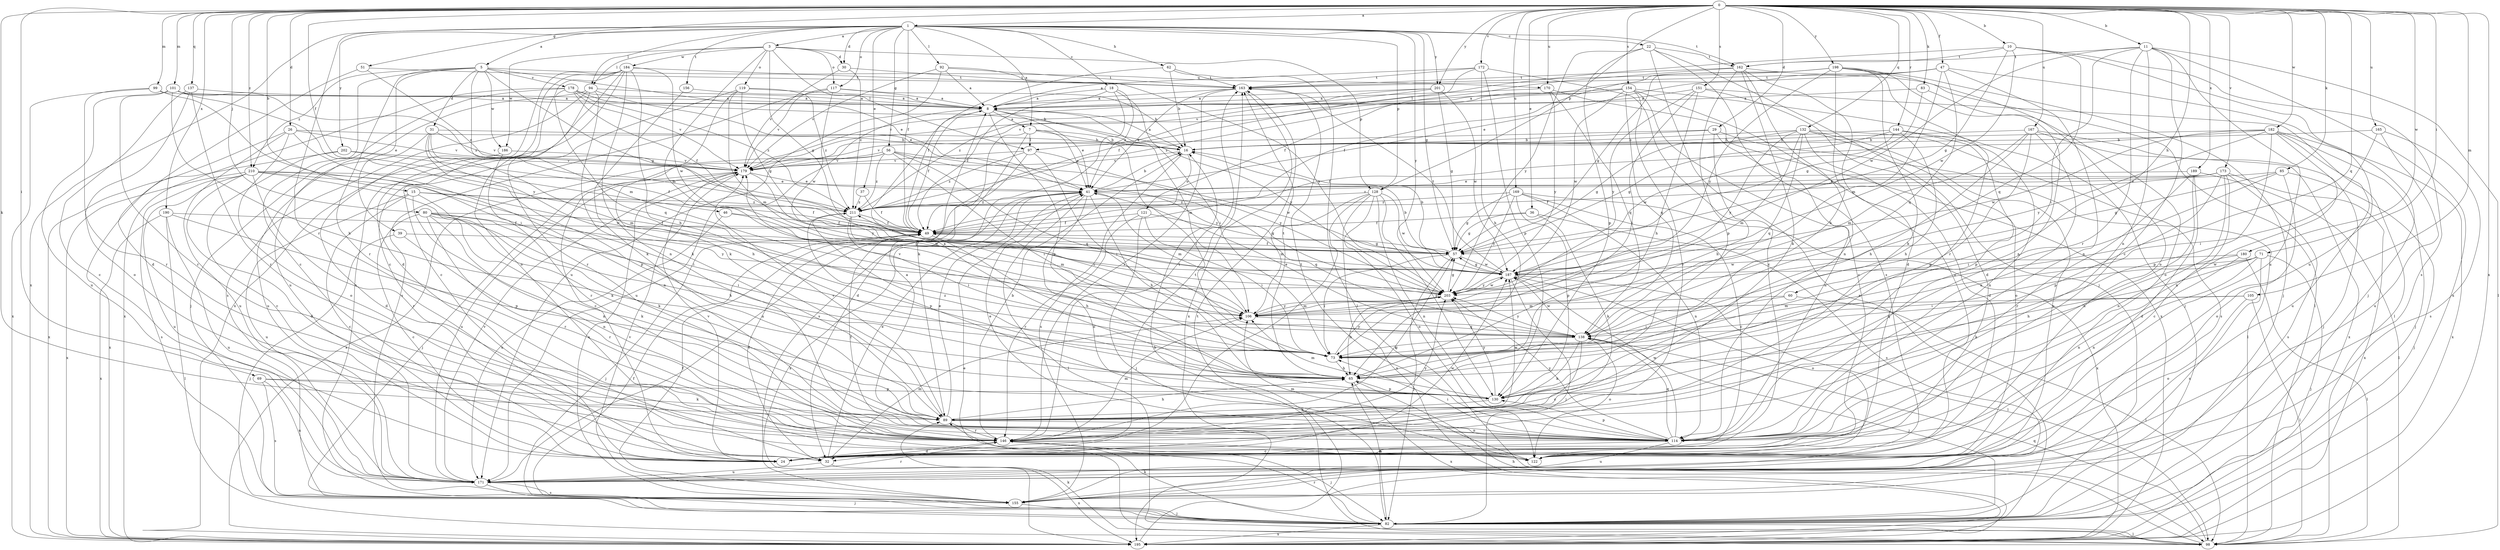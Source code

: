 strict digraph  {
0;
1;
3;
5;
7;
8;
10;
11;
15;
16;
18;
22;
24;
26;
29;
30;
31;
32;
36;
37;
39;
41;
46;
47;
49;
51;
56;
57;
60;
62;
65;
69;
71;
73;
80;
82;
83;
85;
89;
92;
94;
97;
98;
99;
101;
105;
106;
114;
117;
119;
121;
122;
128;
130;
132;
137;
138;
144;
146;
151;
154;
155;
156;
162;
163;
165;
167;
169;
170;
171;
172;
173;
178;
179;
180;
182;
184;
186;
187;
189;
190;
195;
198;
201;
202;
203;
210;
211;
0 -> 1  [label=a];
0 -> 10  [label=b];
0 -> 11  [label=b];
0 -> 15  [label=b];
0 -> 26  [label=d];
0 -> 29  [label=d];
0 -> 36  [label=e];
0 -> 46  [label=f];
0 -> 47  [label=f];
0 -> 51  [label=g];
0 -> 60  [label=h];
0 -> 69  [label=i];
0 -> 71  [label=i];
0 -> 80  [label=j];
0 -> 83  [label=k];
0 -> 85  [label=k];
0 -> 89  [label=k];
0 -> 99  [label=m];
0 -> 101  [label=m];
0 -> 105  [label=m];
0 -> 128  [label=p];
0 -> 132  [label=q];
0 -> 137  [label=q];
0 -> 138  [label=q];
0 -> 144  [label=r];
0 -> 151  [label=s];
0 -> 154  [label=s];
0 -> 165  [label=u];
0 -> 167  [label=u];
0 -> 169  [label=u];
0 -> 170  [label=u];
0 -> 172  [label=v];
0 -> 173  [label=v];
0 -> 180  [label=w];
0 -> 182  [label=w];
0 -> 189  [label=x];
0 -> 190  [label=x];
0 -> 195  [label=x];
0 -> 198  [label=y];
0 -> 201  [label=y];
0 -> 210  [label=z];
1 -> 3  [label=a];
1 -> 5  [label=a];
1 -> 7  [label=a];
1 -> 18  [label=c];
1 -> 22  [label=c];
1 -> 30  [label=d];
1 -> 37  [label=e];
1 -> 49  [label=f];
1 -> 56  [label=g];
1 -> 57  [label=g];
1 -> 62  [label=h];
1 -> 92  [label=l];
1 -> 94  [label=l];
1 -> 117  [label=o];
1 -> 128  [label=p];
1 -> 146  [label=r];
1 -> 156  [label=t];
1 -> 162  [label=t];
1 -> 195  [label=x];
1 -> 201  [label=y];
1 -> 202  [label=y];
1 -> 203  [label=y];
3 -> 30  [label=d];
3 -> 57  [label=g];
3 -> 94  [label=l];
3 -> 97  [label=l];
3 -> 106  [label=m];
3 -> 117  [label=o];
3 -> 119  [label=o];
3 -> 128  [label=p];
3 -> 184  [label=w];
3 -> 186  [label=w];
5 -> 24  [label=c];
5 -> 31  [label=d];
5 -> 39  [label=e];
5 -> 41  [label=e];
5 -> 57  [label=g];
5 -> 106  [label=m];
5 -> 146  [label=r];
5 -> 170  [label=u];
5 -> 178  [label=v];
5 -> 186  [label=w];
5 -> 210  [label=z];
7 -> 16  [label=b];
7 -> 32  [label=d];
7 -> 41  [label=e];
7 -> 73  [label=i];
7 -> 97  [label=l];
7 -> 155  [label=s];
8 -> 7  [label=a];
8 -> 41  [label=e];
8 -> 49  [label=f];
8 -> 106  [label=m];
8 -> 130  [label=p];
8 -> 171  [label=u];
8 -> 203  [label=y];
10 -> 57  [label=g];
10 -> 97  [label=l];
10 -> 138  [label=q];
10 -> 155  [label=s];
10 -> 162  [label=t];
10 -> 171  [label=u];
10 -> 187  [label=w];
11 -> 24  [label=c];
11 -> 73  [label=i];
11 -> 98  [label=l];
11 -> 114  [label=n];
11 -> 146  [label=r];
11 -> 162  [label=t];
11 -> 171  [label=u];
11 -> 187  [label=w];
11 -> 195  [label=x];
15 -> 24  [label=c];
15 -> 49  [label=f];
15 -> 89  [label=k];
15 -> 114  [label=n];
15 -> 171  [label=u];
15 -> 211  [label=z];
16 -> 8  [label=a];
16 -> 121  [label=o];
16 -> 155  [label=s];
16 -> 179  [label=v];
18 -> 8  [label=a];
18 -> 41  [label=e];
18 -> 49  [label=f];
18 -> 73  [label=i];
18 -> 89  [label=k];
22 -> 82  [label=j];
22 -> 130  [label=p];
22 -> 155  [label=s];
22 -> 162  [label=t];
22 -> 195  [label=x];
22 -> 203  [label=y];
24 -> 163  [label=t];
24 -> 179  [label=v];
26 -> 16  [label=b];
26 -> 114  [label=n];
26 -> 122  [label=o];
26 -> 171  [label=u];
26 -> 179  [label=v];
26 -> 195  [label=x];
29 -> 16  [label=b];
29 -> 65  [label=h];
29 -> 98  [label=l];
29 -> 114  [label=n];
29 -> 179  [label=v];
30 -> 163  [label=t];
30 -> 179  [label=v];
30 -> 211  [label=z];
31 -> 16  [label=b];
31 -> 65  [label=h];
31 -> 106  [label=m];
31 -> 130  [label=p];
31 -> 171  [label=u];
31 -> 179  [label=v];
32 -> 41  [label=e];
32 -> 49  [label=f];
32 -> 106  [label=m];
32 -> 171  [label=u];
32 -> 187  [label=w];
32 -> 195  [label=x];
36 -> 49  [label=f];
36 -> 57  [label=g];
36 -> 89  [label=k];
36 -> 155  [label=s];
37 -> 49  [label=f];
37 -> 211  [label=z];
39 -> 57  [label=g];
39 -> 82  [label=j];
39 -> 146  [label=r];
41 -> 16  [label=b];
41 -> 65  [label=h];
41 -> 98  [label=l];
41 -> 106  [label=m];
41 -> 122  [label=o];
41 -> 138  [label=q];
41 -> 195  [label=x];
41 -> 211  [label=z];
46 -> 49  [label=f];
46 -> 171  [label=u];
46 -> 187  [label=w];
47 -> 41  [label=e];
47 -> 82  [label=j];
47 -> 106  [label=m];
47 -> 114  [label=n];
47 -> 138  [label=q];
47 -> 163  [label=t];
47 -> 179  [label=v];
49 -> 57  [label=g];
49 -> 65  [label=h];
49 -> 82  [label=j];
51 -> 32  [label=d];
51 -> 163  [label=t];
51 -> 211  [label=z];
56 -> 24  [label=c];
56 -> 73  [label=i];
56 -> 138  [label=q];
56 -> 179  [label=v];
56 -> 187  [label=w];
56 -> 195  [label=x];
56 -> 203  [label=y];
56 -> 211  [label=z];
57 -> 16  [label=b];
57 -> 49  [label=f];
57 -> 73  [label=i];
57 -> 82  [label=j];
57 -> 187  [label=w];
60 -> 73  [label=i];
60 -> 98  [label=l];
60 -> 106  [label=m];
62 -> 16  [label=b];
62 -> 49  [label=f];
62 -> 98  [label=l];
62 -> 163  [label=t];
65 -> 8  [label=a];
65 -> 130  [label=p];
65 -> 163  [label=t];
65 -> 195  [label=x];
65 -> 211  [label=z];
69 -> 89  [label=k];
69 -> 130  [label=p];
69 -> 155  [label=s];
69 -> 171  [label=u];
71 -> 65  [label=h];
71 -> 73  [label=i];
71 -> 82  [label=j];
71 -> 114  [label=n];
71 -> 155  [label=s];
71 -> 187  [label=w];
73 -> 65  [label=h];
73 -> 203  [label=y];
80 -> 24  [label=c];
80 -> 49  [label=f];
80 -> 65  [label=h];
80 -> 73  [label=i];
80 -> 89  [label=k];
80 -> 114  [label=n];
80 -> 146  [label=r];
80 -> 203  [label=y];
82 -> 49  [label=f];
82 -> 65  [label=h];
82 -> 89  [label=k];
82 -> 98  [label=l];
82 -> 146  [label=r];
82 -> 195  [label=x];
83 -> 8  [label=a];
83 -> 57  [label=g];
83 -> 122  [label=o];
85 -> 41  [label=e];
85 -> 57  [label=g];
85 -> 73  [label=i];
85 -> 82  [label=j];
85 -> 122  [label=o];
89 -> 41  [label=e];
89 -> 65  [label=h];
89 -> 114  [label=n];
89 -> 146  [label=r];
89 -> 179  [label=v];
89 -> 187  [label=w];
92 -> 8  [label=a];
92 -> 163  [label=t];
92 -> 171  [label=u];
92 -> 179  [label=v];
92 -> 203  [label=y];
94 -> 8  [label=a];
94 -> 41  [label=e];
94 -> 89  [label=k];
94 -> 146  [label=r];
94 -> 155  [label=s];
94 -> 171  [label=u];
97 -> 73  [label=i];
97 -> 171  [label=u];
97 -> 179  [label=v];
97 -> 203  [label=y];
97 -> 211  [label=z];
98 -> 16  [label=b];
98 -> 41  [label=e];
98 -> 65  [label=h];
98 -> 89  [label=k];
98 -> 138  [label=q];
99 -> 8  [label=a];
99 -> 73  [label=i];
99 -> 146  [label=r];
99 -> 195  [label=x];
101 -> 8  [label=a];
101 -> 65  [label=h];
101 -> 146  [label=r];
101 -> 171  [label=u];
101 -> 203  [label=y];
101 -> 211  [label=z];
105 -> 98  [label=l];
105 -> 106  [label=m];
105 -> 122  [label=o];
105 -> 138  [label=q];
106 -> 138  [label=q];
106 -> 203  [label=y];
106 -> 211  [label=z];
114 -> 8  [label=a];
114 -> 24  [label=c];
114 -> 41  [label=e];
114 -> 49  [label=f];
114 -> 73  [label=i];
114 -> 130  [label=p];
114 -> 138  [label=q];
114 -> 163  [label=t];
114 -> 171  [label=u];
114 -> 187  [label=w];
114 -> 203  [label=y];
117 -> 8  [label=a];
117 -> 16  [label=b];
117 -> 155  [label=s];
117 -> 179  [label=v];
117 -> 187  [label=w];
119 -> 8  [label=a];
119 -> 24  [label=c];
119 -> 57  [label=g];
119 -> 89  [label=k];
119 -> 106  [label=m];
119 -> 211  [label=z];
121 -> 49  [label=f];
121 -> 57  [label=g];
121 -> 73  [label=i];
121 -> 82  [label=j];
121 -> 146  [label=r];
122 -> 106  [label=m];
128 -> 24  [label=c];
128 -> 106  [label=m];
128 -> 114  [label=n];
128 -> 122  [label=o];
128 -> 130  [label=p];
128 -> 187  [label=w];
128 -> 195  [label=x];
128 -> 211  [label=z];
130 -> 89  [label=k];
130 -> 106  [label=m];
130 -> 203  [label=y];
132 -> 16  [label=b];
132 -> 32  [label=d];
132 -> 57  [label=g];
132 -> 106  [label=m];
132 -> 122  [label=o];
132 -> 138  [label=q];
132 -> 155  [label=s];
132 -> 171  [label=u];
132 -> 203  [label=y];
137 -> 8  [label=a];
137 -> 24  [label=c];
137 -> 122  [label=o];
137 -> 146  [label=r];
138 -> 24  [label=c];
138 -> 41  [label=e];
138 -> 73  [label=i];
138 -> 82  [label=j];
138 -> 89  [label=k];
138 -> 122  [label=o];
138 -> 179  [label=v];
138 -> 187  [label=w];
138 -> 203  [label=y];
144 -> 16  [label=b];
144 -> 57  [label=g];
144 -> 65  [label=h];
144 -> 114  [label=n];
144 -> 130  [label=p];
144 -> 187  [label=w];
146 -> 16  [label=b];
146 -> 32  [label=d];
146 -> 57  [label=g];
146 -> 82  [label=j];
146 -> 106  [label=m];
146 -> 122  [label=o];
146 -> 163  [label=t];
146 -> 203  [label=y];
151 -> 8  [label=a];
151 -> 32  [label=d];
151 -> 65  [label=h];
151 -> 73  [label=i];
151 -> 98  [label=l];
151 -> 203  [label=y];
154 -> 8  [label=a];
154 -> 24  [label=c];
154 -> 82  [label=j];
154 -> 122  [label=o];
154 -> 138  [label=q];
154 -> 146  [label=r];
154 -> 179  [label=v];
154 -> 187  [label=w];
154 -> 211  [label=z];
155 -> 49  [label=f];
155 -> 82  [label=j];
155 -> 179  [label=v];
156 -> 8  [label=a];
156 -> 89  [label=k];
162 -> 32  [label=d];
162 -> 49  [label=f];
162 -> 89  [label=k];
162 -> 98  [label=l];
162 -> 114  [label=n];
162 -> 130  [label=p];
162 -> 163  [label=t];
163 -> 8  [label=a];
163 -> 41  [label=e];
163 -> 146  [label=r];
163 -> 195  [label=x];
165 -> 16  [label=b];
165 -> 73  [label=i];
165 -> 155  [label=s];
165 -> 171  [label=u];
167 -> 16  [label=b];
167 -> 65  [label=h];
167 -> 82  [label=j];
167 -> 106  [label=m];
167 -> 114  [label=n];
167 -> 130  [label=p];
167 -> 195  [label=x];
169 -> 24  [label=c];
169 -> 57  [label=g];
169 -> 114  [label=n];
169 -> 130  [label=p];
169 -> 195  [label=x];
169 -> 203  [label=y];
169 -> 211  [label=z];
170 -> 8  [label=a];
170 -> 138  [label=q];
170 -> 195  [label=x];
170 -> 203  [label=y];
171 -> 82  [label=j];
171 -> 146  [label=r];
171 -> 155  [label=s];
171 -> 179  [label=v];
172 -> 8  [label=a];
172 -> 24  [label=c];
172 -> 49  [label=f];
172 -> 65  [label=h];
172 -> 130  [label=p];
172 -> 163  [label=t];
173 -> 24  [label=c];
173 -> 41  [label=e];
173 -> 49  [label=f];
173 -> 114  [label=n];
173 -> 130  [label=p];
173 -> 155  [label=s];
173 -> 195  [label=x];
173 -> 211  [label=z];
178 -> 8  [label=a];
178 -> 16  [label=b];
178 -> 49  [label=f];
178 -> 82  [label=j];
178 -> 138  [label=q];
178 -> 179  [label=v];
178 -> 195  [label=x];
178 -> 211  [label=z];
179 -> 41  [label=e];
179 -> 82  [label=j];
179 -> 155  [label=s];
179 -> 171  [label=u];
179 -> 203  [label=y];
180 -> 89  [label=k];
180 -> 98  [label=l];
180 -> 114  [label=n];
180 -> 187  [label=w];
182 -> 16  [label=b];
182 -> 49  [label=f];
182 -> 82  [label=j];
182 -> 114  [label=n];
182 -> 130  [label=p];
182 -> 171  [label=u];
182 -> 187  [label=w];
182 -> 195  [label=x];
182 -> 203  [label=y];
184 -> 24  [label=c];
184 -> 32  [label=d];
184 -> 65  [label=h];
184 -> 114  [label=n];
184 -> 122  [label=o];
184 -> 155  [label=s];
184 -> 163  [label=t];
184 -> 187  [label=w];
184 -> 195  [label=x];
186 -> 32  [label=d];
186 -> 146  [label=r];
186 -> 179  [label=v];
187 -> 16  [label=b];
187 -> 57  [label=g];
187 -> 82  [label=j];
187 -> 98  [label=l];
187 -> 122  [label=o];
187 -> 163  [label=t];
187 -> 203  [label=y];
189 -> 32  [label=d];
189 -> 41  [label=e];
189 -> 98  [label=l];
189 -> 114  [label=n];
189 -> 146  [label=r];
190 -> 49  [label=f];
190 -> 98  [label=l];
190 -> 130  [label=p];
190 -> 171  [label=u];
190 -> 195  [label=x];
195 -> 163  [label=t];
198 -> 49  [label=f];
198 -> 57  [label=g];
198 -> 65  [label=h];
198 -> 82  [label=j];
198 -> 89  [label=k];
198 -> 114  [label=n];
198 -> 122  [label=o];
198 -> 146  [label=r];
198 -> 163  [label=t];
198 -> 203  [label=y];
201 -> 8  [label=a];
201 -> 57  [label=g];
201 -> 179  [label=v];
201 -> 187  [label=w];
201 -> 211  [label=z];
202 -> 24  [label=c];
202 -> 49  [label=f];
202 -> 179  [label=v];
202 -> 195  [label=x];
203 -> 57  [label=g];
203 -> 65  [label=h];
203 -> 106  [label=m];
203 -> 187  [label=w];
210 -> 32  [label=d];
210 -> 41  [label=e];
210 -> 73  [label=i];
210 -> 89  [label=k];
210 -> 146  [label=r];
210 -> 155  [label=s];
210 -> 171  [label=u];
210 -> 187  [label=w];
210 -> 195  [label=x];
211 -> 49  [label=f];
211 -> 73  [label=i];
211 -> 106  [label=m];
211 -> 130  [label=p];
}

